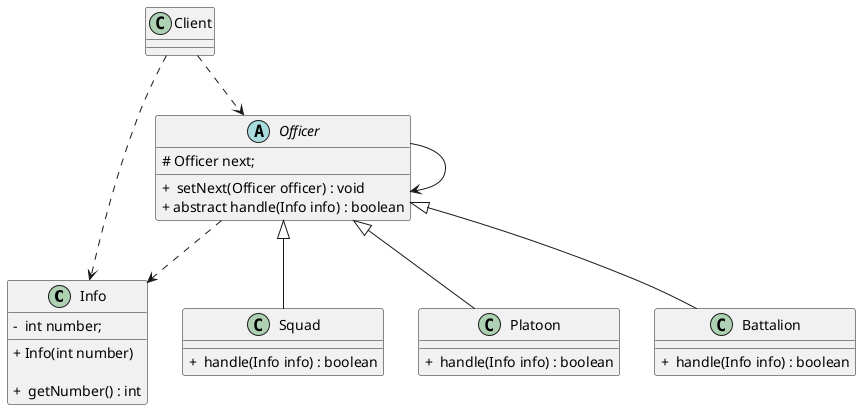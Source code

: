 @startuml
'https://plantuml.com/class-diagram
class Info{
    ‌-‌‌‌‍‍  int number;
    ‌‌‌‍‍‌‌‌‌‌‌‍‍+ Info(int number)

    ‌‌‌‍‍‌‌‌‌‌‌‍‍+  getNumber() : int
}

abstract class Officer{
    ‌#‌‌‌‍‍ Officer next;
    ‌‌‌‍‍‌‌‌‌‌‌‍‍+  setNext(Officer officer) : void
    ‌‌‌‍‍‌‌‌‌‌‌‍‍+ abstract handle(Info info) : boolean
}

class Squad extends Officer{
    ‌‌‌‍‍‌‌‌‌‌‌‍‍+  handle(Info info) : boolean
}

class Platoon extends Officer{
    ‌‌‌‍‍‌‌‌‌‌‌‍‍+  handle(Info info) : boolean
}

class Battalion extends Officer{
    ‌‌‌‍‍‌‌‌‌‌‌‍‍+  handle(Info info) : boolean
}

 class Client {
}

Client ..> Officer
Client ..> Info
Officer ..> Info
Officer --> Officer

@enduml